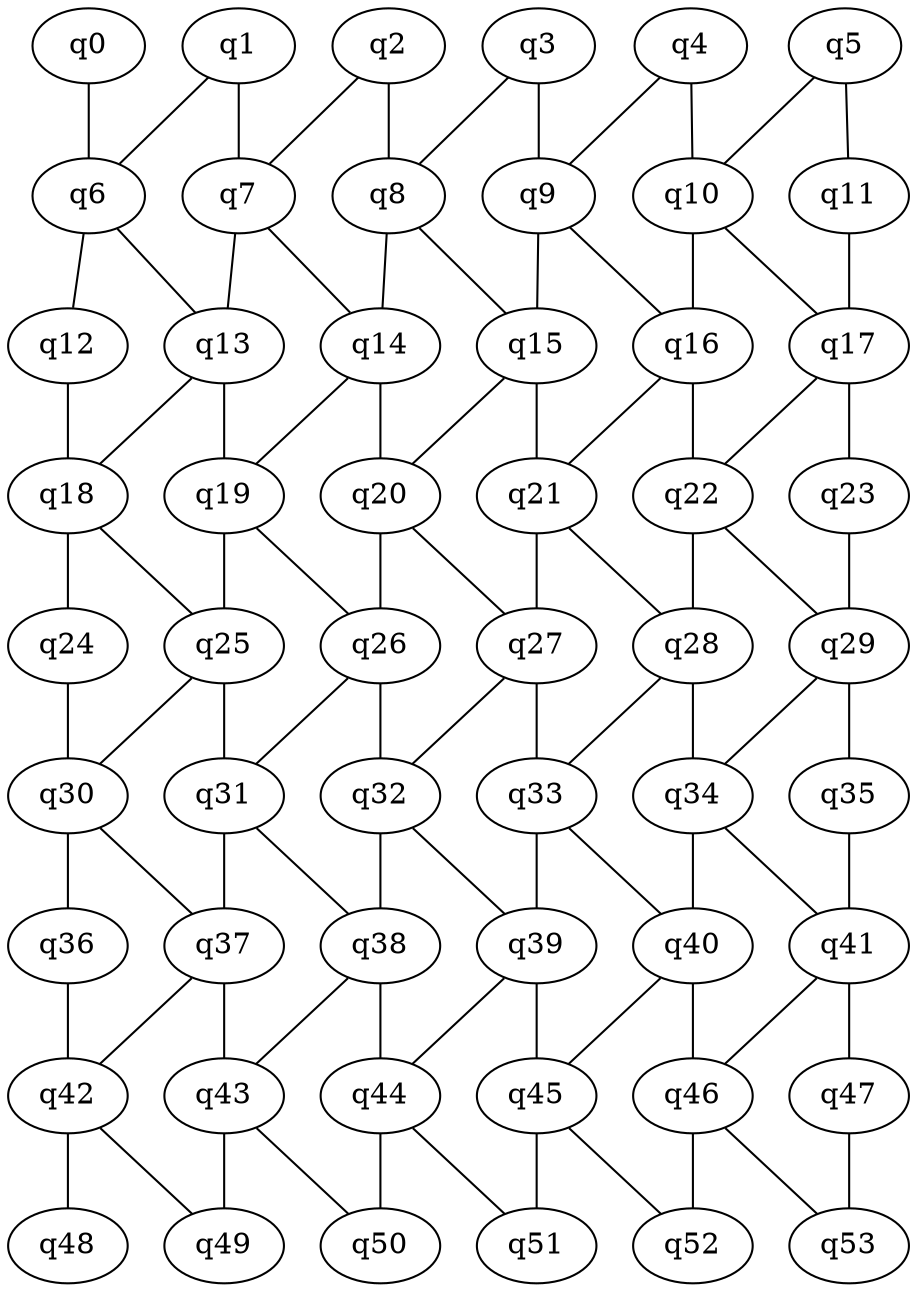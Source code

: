 graph {
q0 -- q6;
q1 -- q6;
q1 -- q7;
q2 -- q7;
q2 -- q8;
q3 -- q8;
q3 -- q9;
q4 -- q9;
q4 -- q10;
q5 -- q10;
q5 -- q11;
q6 -- q12;
q6 -- q13;
q7 -- q13;
q7 -- q14;
q8 -- q14;
q8 -- q15;
q9 -- q15;
q9 -- q16;
q10 -- q16;
q10 -- q17;
q11 -- q17;
q12 -- q18;
q13 -- q18;
q13 -- q19;
q14 -- q19;
q14 -- q20;
q15 -- q20;
q15 -- q21;
q16 -- q21;
q16 -- q22;
q17 -- q22;
q17 -- q23;
q18 -- q24;
q18 -- q25;
q19 -- q25;
q19 -- q26;
q20 -- q26;
q20 -- q27;
q21 -- q27;
q21 -- q28;
q22 -- q28;
q22 -- q29;
q23 -- q29;
q24 -- q30;
q25 -- q30;
q25 -- q31;
q26 -- q31;
q26 -- q32;
q27 -- q32;
q27 -- q33;
q28 -- q33;
q28 -- q34;
q29 -- q34;
q29 -- q35;
q30 -- q36;
q30 -- q37;
q31 -- q37;
q31 -- q38;
q32 -- q38;
q32 -- q39;
q33 -- q39;
q33 -- q40;
q34 -- q40;
q34 -- q41;
q35 -- q41;
q36 -- q42;
q37 -- q42;
q37 -- q43;
q38 -- q43;
q38 -- q44;
q39 -- q44;
q39 -- q45;
q40 -- q45;
q40 -- q46;
q41 -- q46;
q41 -- q47;
q42 -- q48;
q42 -- q49;
q43 -- q49;
q43 -- q50;
q44 -- q50;
q44 -- q51;
q45 -- q51;
q45 -- q52;
q46 -- q52;
q46 -- q53;
q47 -- q53;
}
